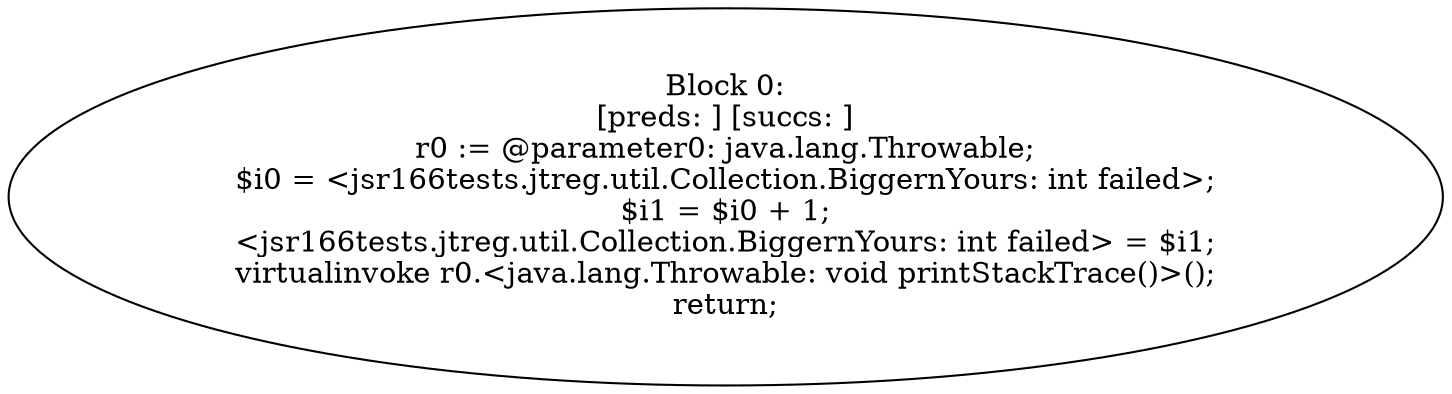 digraph "unitGraph" {
    "Block 0:
[preds: ] [succs: ]
r0 := @parameter0: java.lang.Throwable;
$i0 = <jsr166tests.jtreg.util.Collection.BiggernYours: int failed>;
$i1 = $i0 + 1;
<jsr166tests.jtreg.util.Collection.BiggernYours: int failed> = $i1;
virtualinvoke r0.<java.lang.Throwable: void printStackTrace()>();
return;
"
}
